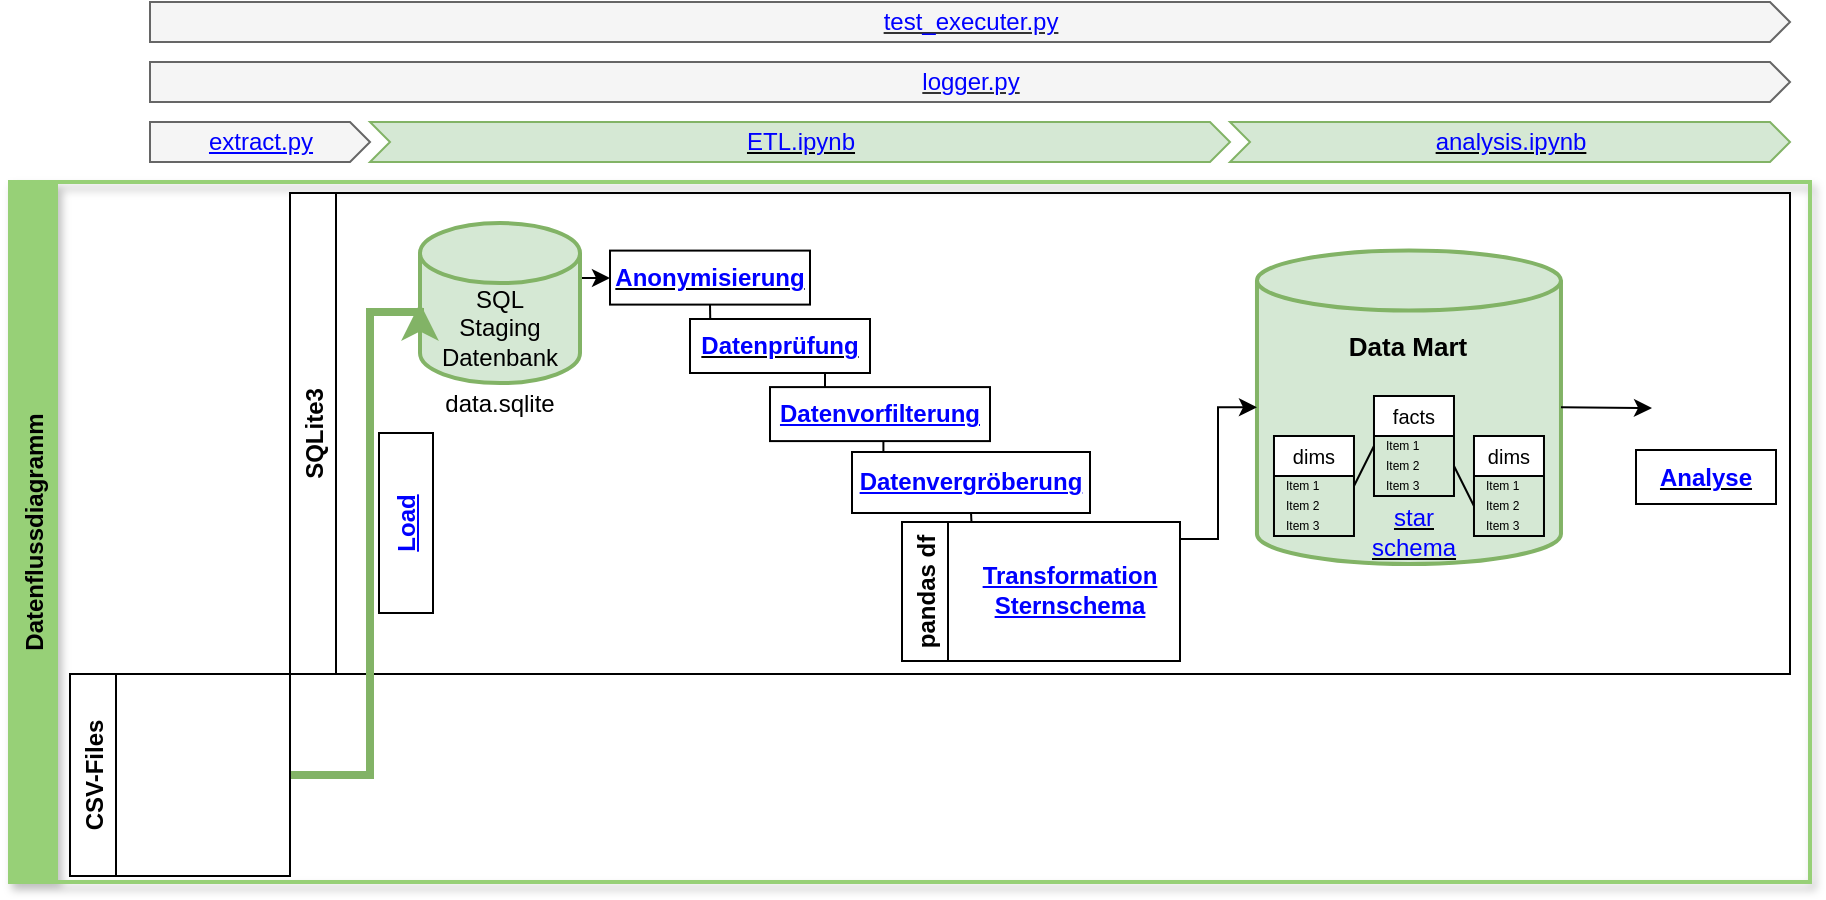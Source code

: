 <mxfile version="20.1.1" type="device"><diagram name="Page-1" id="c7488fd3-1785-93aa-aadb-54a6760d102a"><mxGraphModel dx="1038" dy="547" grid="1" gridSize="10" guides="1" tooltips="1" connect="1" arrows="1" fold="1" page="1" pageScale="1" pageWidth="1100" pageHeight="850" background="none" math="0" shadow="0"><root><mxCell id="0"/><mxCell id="1" parent="0"/><UserObject label="Datenflussdiagramm" id="xkVVOxBw_yeJyGsyUjNZ-36"><mxCell style="swimlane;horizontal=0;shadow=1;labelBackgroundColor=none;labelBorderColor=none;fontSize=12;fontColor=#000000;strokeColor=#97D077;strokeWidth=2;fillColor=#97D077;gradientColor=none;" parent="1" vertex="1"><mxGeometry x="50" y="660" width="900" height="350" as="geometry"/></mxCell></UserObject><UserObject label="SQLite3" link="https://github.com/Fuenfgeld/DMA2022DataProjectC/blob/main/src/analysis.ipynb" id="PFIuR6v0ovPzgkqPzc4s-4"><mxCell style="swimlane;horizontal=0;startSize=23;" parent="xkVVOxBw_yeJyGsyUjNZ-36" vertex="1"><mxGeometry x="140" y="5.5" width="750" height="240.5" as="geometry"/></mxCell></UserObject><mxCell id="Z-9TnousxGG4WOgWIYyv-4" style="edgeStyle=orthogonalEdgeStyle;rounded=0;orthogonalLoop=1;jettySize=auto;html=1;exitX=1;exitY=0;exitDx=0;exitDy=27.5;exitPerimeter=0;entryX=0;entryY=0.5;entryDx=0;entryDy=0;fontColor=#0000FF;" edge="1" parent="PFIuR6v0ovPzgkqPzc4s-4" source="fH8lq0TSA_9BYZk7DDAZ-1" target="xkVVOxBw_yeJyGsyUjNZ-43"><mxGeometry relative="1" as="geometry"/></mxCell><mxCell id="fH8lq0TSA_9BYZk7DDAZ-1" value="SQL&lt;br&gt;Staging&lt;br&gt;Datenbank" style="shape=cylinder3;whiteSpace=wrap;html=1;boundedLbl=1;backgroundOutline=1;size=15;strokeWidth=2;fillColor=#d5e8d4;strokeColor=#82b366;" parent="PFIuR6v0ovPzgkqPzc4s-4" vertex="1"><mxGeometry x="65" y="15.05" width="80" height="80" as="geometry"/></mxCell><mxCell id="Z-9TnousxGG4WOgWIYyv-5" style="edgeStyle=orthogonalEdgeStyle;rounded=0;orthogonalLoop=1;jettySize=auto;html=1;exitX=0.5;exitY=1;exitDx=0;exitDy=0;entryX=0.113;entryY=0.111;entryDx=0;entryDy=0;entryPerimeter=0;fontColor=#0000FF;endArrow=none;endFill=0;" edge="1" parent="PFIuR6v0ovPzgkqPzc4s-4" source="xkVVOxBw_yeJyGsyUjNZ-43" target="PFIuR6v0ovPzgkqPzc4s-8"><mxGeometry relative="1" as="geometry"/></mxCell><UserObject label="&lt;b&gt;&lt;u&gt;&lt;font color=&quot;#0000ff&quot;&gt;Anonymisierung&lt;/font&gt;&lt;/u&gt;&lt;br&gt;&lt;/b&gt;" link="https://github.com/Fuenfgeld/DMA2022DataProjectC/wiki/Datenvorverarbeitung#anonymisierung" id="xkVVOxBw_yeJyGsyUjNZ-43"><mxCell style="whiteSpace=wrap;html=1;strokeWidth=1;labelBorderColor=none;strokeColor=default;labelBackgroundColor=none;gradientColor=none;" parent="PFIuR6v0ovPzgkqPzc4s-4" vertex="1"><mxGeometry x="160" y="28.8" width="100" height="27" as="geometry"/></mxCell></UserObject><mxCell id="xkVVOxBw_yeJyGsyUjNZ-8" value="" style="shape=cylinder3;whiteSpace=wrap;html=1;boundedLbl=1;backgroundOutline=3;size=15;strokeColor=#82b366;fillColor=#d5e8d4;strokeWidth=2;align=center;" parent="PFIuR6v0ovPzgkqPzc4s-4" vertex="1"><mxGeometry x="483.49" y="28.8" width="152" height="156.7" as="geometry"/></mxCell><mxCell id="Z-9TnousxGG4WOgWIYyv-10" style="edgeStyle=orthogonalEdgeStyle;rounded=0;orthogonalLoop=1;jettySize=auto;html=1;exitX=0.75;exitY=1;exitDx=0;exitDy=0;entryX=0.25;entryY=0;entryDx=0;entryDy=0;fontColor=#0000FF;endArrow=none;endFill=0;" edge="1" parent="PFIuR6v0ovPzgkqPzc4s-4" source="PFIuR6v0ovPzgkqPzc4s-8" target="WWk708Z8lFxyfW0Tjglj-2"><mxGeometry relative="1" as="geometry"/></mxCell><UserObject label="&lt;b&gt;&lt;u&gt;&lt;font color=&quot;#0000ff&quot;&gt;Datenprüfung&lt;/font&gt;&lt;/u&gt;&lt;br&gt;&lt;/b&gt;" link="https://github.com/Fuenfgeld/DMA2022DataProjectC/wiki/Datenvorverarbeitung#datenpr%C3%BCfung" id="PFIuR6v0ovPzgkqPzc4s-8"><mxCell style="whiteSpace=wrap;html=1;strokeWidth=1;labelBorderColor=none;strokeColor=default;labelBackgroundColor=none;gradientColor=none;" parent="PFIuR6v0ovPzgkqPzc4s-4" vertex="1"><mxGeometry x="200" y="63.0" width="90" height="27" as="geometry"/></mxCell></UserObject><mxCell id="5ND1hd7ILfxyxebTAZks-1" value="facts" style="swimlane;fontStyle=0;childLayout=stackLayout;horizontal=1;startSize=20;horizontalStack=0;resizeParent=1;resizeParentMax=0;resizeLast=0;collapsible=1;marginBottom=0;fontSize=10;" parent="PFIuR6v0ovPzgkqPzc4s-4" vertex="1"><mxGeometry x="541.99" y="101.5" width="40" height="50" as="geometry"/></mxCell><mxCell id="5ND1hd7ILfxyxebTAZks-2" value="Item 1" style="text;strokeColor=none;fillColor=none;align=left;verticalAlign=middle;spacingLeft=4;spacingRight=4;overflow=hidden;points=[[0,0.5],[1,0.5]];portConstraint=eastwest;rotatable=0;fontSize=6;" parent="5ND1hd7ILfxyxebTAZks-1" vertex="1"><mxGeometry y="20" width="40" height="10" as="geometry"/></mxCell><mxCell id="5ND1hd7ILfxyxebTAZks-3" value="Item 2" style="text;strokeColor=none;fillColor=none;align=left;verticalAlign=middle;spacingLeft=4;spacingRight=4;overflow=hidden;points=[[0,0.5],[1,0.5]];portConstraint=eastwest;rotatable=0;fontSize=6;" parent="5ND1hd7ILfxyxebTAZks-1" vertex="1"><mxGeometry y="30" width="40" height="10" as="geometry"/></mxCell><mxCell id="5ND1hd7ILfxyxebTAZks-4" value="Item 3" style="text;strokeColor=none;fillColor=none;align=left;verticalAlign=middle;spacingLeft=4;spacingRight=4;overflow=hidden;points=[[0,0.5],[1,0.5]];portConstraint=eastwest;rotatable=0;fontSize=6;" parent="5ND1hd7ILfxyxebTAZks-1" vertex="1"><mxGeometry y="40" width="40" height="10" as="geometry"/></mxCell><mxCell id="5ND1hd7ILfxyxebTAZks-5" value="dims" style="swimlane;fontStyle=0;childLayout=stackLayout;horizontal=1;startSize=20;horizontalStack=0;resizeParent=1;resizeParentMax=0;resizeLast=0;collapsible=1;marginBottom=0;fontSize=10;" parent="PFIuR6v0ovPzgkqPzc4s-4" vertex="1"><mxGeometry x="591.99" y="121.5" width="35" height="50" as="geometry"/></mxCell><mxCell id="5ND1hd7ILfxyxebTAZks-6" value="Item 1" style="text;strokeColor=none;fillColor=none;align=left;verticalAlign=middle;spacingLeft=4;spacingRight=4;overflow=hidden;points=[[0,0.5],[1,0.5]];portConstraint=eastwest;rotatable=0;fontSize=6;" parent="5ND1hd7ILfxyxebTAZks-5" vertex="1"><mxGeometry y="20" width="35" height="10" as="geometry"/></mxCell><mxCell id="5ND1hd7ILfxyxebTAZks-7" value="Item 2" style="text;strokeColor=none;fillColor=none;align=left;verticalAlign=middle;spacingLeft=4;spacingRight=4;overflow=hidden;points=[[0,0.5],[1,0.5]];portConstraint=eastwest;rotatable=0;fontSize=6;" parent="5ND1hd7ILfxyxebTAZks-5" vertex="1"><mxGeometry y="30" width="35" height="10" as="geometry"/></mxCell><mxCell id="5ND1hd7ILfxyxebTAZks-8" value="Item 3" style="text;strokeColor=none;fillColor=none;align=left;verticalAlign=middle;spacingLeft=4;spacingRight=4;overflow=hidden;points=[[0,0.5],[1,0.5]];portConstraint=eastwest;rotatable=0;fontSize=6;" parent="5ND1hd7ILfxyxebTAZks-5" vertex="1"><mxGeometry y="40" width="35" height="10" as="geometry"/></mxCell><mxCell id="5ND1hd7ILfxyxebTAZks-9" value="dims" style="swimlane;fontStyle=0;childLayout=stackLayout;horizontal=1;startSize=20;horizontalStack=0;resizeParent=1;resizeParentMax=0;resizeLast=0;collapsible=1;marginBottom=0;fontSize=10;" parent="PFIuR6v0ovPzgkqPzc4s-4" vertex="1"><mxGeometry x="491.99" y="121.5" width="40" height="50" as="geometry"/></mxCell><mxCell id="5ND1hd7ILfxyxebTAZks-10" value="Item 1" style="text;strokeColor=none;fillColor=none;align=left;verticalAlign=middle;spacingLeft=4;spacingRight=4;overflow=hidden;points=[[0,0.5],[1,0.5]];portConstraint=eastwest;rotatable=0;fontSize=6;" parent="5ND1hd7ILfxyxebTAZks-9" vertex="1"><mxGeometry y="20" width="40" height="10" as="geometry"/></mxCell><mxCell id="5ND1hd7ILfxyxebTAZks-11" value="Item 2" style="text;strokeColor=none;fillColor=none;align=left;verticalAlign=middle;spacingLeft=4;spacingRight=4;overflow=hidden;points=[[0,0.5],[1,0.5]];portConstraint=eastwest;rotatable=0;fontSize=6;" parent="5ND1hd7ILfxyxebTAZks-9" vertex="1"><mxGeometry y="30" width="40" height="10" as="geometry"/></mxCell><mxCell id="5ND1hd7ILfxyxebTAZks-12" value="Item 3" style="text;strokeColor=none;fillColor=none;align=left;verticalAlign=middle;spacingLeft=4;spacingRight=4;overflow=hidden;points=[[0,0.5],[1,0.5]];portConstraint=eastwest;rotatable=0;fontSize=6;" parent="5ND1hd7ILfxyxebTAZks-9" vertex="1"><mxGeometry y="40" width="40" height="10" as="geometry"/></mxCell><mxCell id="5ND1hd7ILfxyxebTAZks-13" value="" style="endArrow=none;html=1;rounded=0;fontSize=6;exitX=1;exitY=0.5;exitDx=0;exitDy=0;entryX=0;entryY=0.5;entryDx=0;entryDy=0;" parent="PFIuR6v0ovPzgkqPzc4s-4" source="5ND1hd7ILfxyxebTAZks-9" target="5ND1hd7ILfxyxebTAZks-2" edge="1"><mxGeometry width="50" height="50" relative="1" as="geometry"><mxPoint x="591.99" y="151.5" as="sourcePoint"/><mxPoint x="641.99" y="101.5" as="targetPoint"/></mxGeometry></mxCell><mxCell id="5ND1hd7ILfxyxebTAZks-14" value="" style="endArrow=none;html=1;rounded=0;fontSize=6;entryX=0;entryY=0.5;entryDx=0;entryDy=0;exitX=1;exitY=0.5;exitDx=0;exitDy=0;" parent="PFIuR6v0ovPzgkqPzc4s-4" source="5ND1hd7ILfxyxebTAZks-3" target="5ND1hd7ILfxyxebTAZks-7" edge="1"><mxGeometry width="50" height="50" relative="1" as="geometry"><mxPoint x="591.99" y="151.5" as="sourcePoint"/><mxPoint x="641.99" y="101.5" as="targetPoint"/></mxGeometry></mxCell><mxCell id="5ND1hd7ILfxyxebTAZks-15" value="&lt;font style=&quot;font-size: 13px;&quot;&gt;&lt;b&gt;Data Mart&lt;/b&gt;&lt;/font&gt;" style="text;html=1;strokeColor=none;fillColor=none;align=center;verticalAlign=middle;whiteSpace=wrap;rounded=0;fontSize=10;" parent="PFIuR6v0ovPzgkqPzc4s-4" vertex="1"><mxGeometry x="483.49" y="61.5" width="152" height="30" as="geometry"/></mxCell><mxCell id="Z-9TnousxGG4WOgWIYyv-7" style="edgeStyle=orthogonalEdgeStyle;rounded=0;orthogonalLoop=1;jettySize=auto;html=1;exitX=0.5;exitY=1;exitDx=0;exitDy=0;entryX=0.25;entryY=0;entryDx=0;entryDy=0;fontColor=#0000FF;endArrow=none;endFill=0;" edge="1" parent="PFIuR6v0ovPzgkqPzc4s-4" source="uUQ6Lqgu7IrXjWPr7j8Y-1" target="YkNErlGE9aybnZ01sQq4-3"><mxGeometry relative="1" as="geometry"/></mxCell><UserObject label="&lt;b&gt;&lt;font color=&quot;#0000ff&quot;&gt;&lt;u&gt;Datenvergröberung&lt;/u&gt;&lt;/font&gt;&lt;br&gt;&lt;/b&gt;" link="https://github.com/Fuenfgeld/DMA2022DataProjectC/wiki/Datenvorverarbeitung#vergr%C3%B6berung-der-daten" id="uUQ6Lqgu7IrXjWPr7j8Y-1"><mxCell style="whiteSpace=wrap;html=1;strokeWidth=1;labelBorderColor=none;strokeColor=default;labelBackgroundColor=none;gradientColor=none;" parent="PFIuR6v0ovPzgkqPzc4s-4" vertex="1"><mxGeometry x="281" y="129.5" width="119" height="30.5" as="geometry"/></mxCell></UserObject><mxCell id="xkVVOxBw_yeJyGsyUjNZ-20" style="edgeStyle=none;rounded=0;orthogonalLoop=1;jettySize=auto;html=1;exitX=1;exitY=0.5;exitDx=0;exitDy=0;exitPerimeter=0;entryX=0;entryY=0.5;entryDx=0;entryDy=0;" parent="PFIuR6v0ovPzgkqPzc4s-4" source="xkVVOxBw_yeJyGsyUjNZ-8" target="xkVVOxBw_yeJyGsyUjNZ-28" edge="1"><mxGeometry relative="1" as="geometry"><mxPoint x="535.49" y="201.5" as="sourcePoint"/><mxPoint x="705" y="107.5" as="targetPoint"/></mxGeometry></mxCell><mxCell id="xkVVOxBw_yeJyGsyUjNZ-28" value="" style="shape=image;html=1;verticalAlign=top;verticalLabelPosition=bottom;labelBackgroundColor=#ffffff;imageAspect=0;aspect=fixed;image=https://cdn4.iconfinder.com/data/icons/online-marketing-hand-drawn-vol-2/52/graph__diagram__chart__analytics__analysis__business__growth-128.png;shadow=1;strokeColor=#0000FF;strokeWidth=2;fillColor=#99CCFF;" parent="PFIuR6v0ovPzgkqPzc4s-4" vertex="1"><mxGeometry x="681" y="80.5" width="54" height="54" as="geometry"/></mxCell><mxCell id="YkNErlGE9aybnZ01sQq4-17" value="data.sqlite" style="text;html=1;strokeColor=none;fillColor=none;align=center;verticalAlign=middle;whiteSpace=wrap;rounded=0;" parent="PFIuR6v0ovPzgkqPzc4s-4" vertex="1"><mxGeometry x="75" y="90.5" width="60" height="30" as="geometry"/></mxCell><mxCell id="YkNErlGE9aybnZ01sQq4-32" style="edgeStyle=orthogonalEdgeStyle;rounded=0;orthogonalLoop=1;jettySize=auto;html=1;exitX=1;exitY=0.5;exitDx=0;exitDy=0;entryX=0;entryY=0.5;entryDx=0;entryDy=0;entryPerimeter=0;strokeWidth=1;" parent="PFIuR6v0ovPzgkqPzc4s-4" source="YkNErlGE9aybnZ01sQq4-3" target="xkVVOxBw_yeJyGsyUjNZ-8" edge="1"><mxGeometry relative="1" as="geometry"><Array as="points"><mxPoint x="464" y="173"/><mxPoint x="464" y="107"/></Array></mxGeometry></mxCell><UserObject label="pandas df" link="https://github.com/Fuenfgeld/DMA2022DataProjectC/wiki/Mappingtabellen#mappingtabellen-sternschema" id="YkNErlGE9aybnZ01sQq4-3"><mxCell style="swimlane;horizontal=0;labelBorderColor=none;strokeColor=default;fillColor=default;" parent="PFIuR6v0ovPzgkqPzc4s-4" vertex="1"><mxGeometry x="306" y="164.5" width="139" height="69.5" as="geometry"/></mxCell></UserObject><mxCell id="xkVVOxBw_yeJyGsyUjNZ-44" value="&lt;b&gt;&lt;font color=&quot;#0000ff&quot;&gt;&lt;u&gt;Transformation Sternschema&lt;/u&gt;&lt;/font&gt;&lt;br&gt;&lt;/b&gt;" style="whiteSpace=wrap;html=1;strokeWidth=2;labelBorderColor=none;strokeColor=none;labelBackgroundColor=none;gradientColor=none;" parent="YkNErlGE9aybnZ01sQq4-3" vertex="1"><mxGeometry x="39" y="15.3" width="90" height="37.45" as="geometry"/></mxCell><UserObject label="&lt;b&gt;&lt;font color=&quot;#0000ff&quot;&gt;&lt;u&gt;Load&lt;/u&gt;&lt;/font&gt;&lt;br&gt;&lt;/b&gt;" link="https://nbviewer.org/github/Fuenfgeld/DMA2022DataProjectC/blob/main/src/ETL.ipynb#Daten-in-Datenbank-laden" id="WWk708Z8lFxyfW0Tjglj-1"><mxCell style="whiteSpace=wrap;html=1;strokeWidth=1;labelBorderColor=none;strokeColor=default;labelBackgroundColor=none;gradientColor=none;rotation=-90;" parent="PFIuR6v0ovPzgkqPzc4s-4" vertex="1"><mxGeometry x="13" y="151.5" width="90" height="27" as="geometry"/></mxCell></UserObject><mxCell id="Z-9TnousxGG4WOgWIYyv-6" style="edgeStyle=orthogonalEdgeStyle;rounded=0;orthogonalLoop=1;jettySize=auto;html=1;exitX=0.5;exitY=1;exitDx=0;exitDy=0;entryX=0.132;entryY=-0.003;entryDx=0;entryDy=0;entryPerimeter=0;fontColor=#0000FF;endArrow=none;endFill=0;" edge="1" parent="PFIuR6v0ovPzgkqPzc4s-4" source="WWk708Z8lFxyfW0Tjglj-2" target="uUQ6Lqgu7IrXjWPr7j8Y-1"><mxGeometry relative="1" as="geometry"><Array as="points"><mxPoint x="297" y="124"/></Array></mxGeometry></mxCell><UserObject label="&lt;b&gt;&lt;font color=&quot;#0000ff&quot;&gt;&lt;u&gt;Datenvorfilterung&lt;/u&gt;&lt;/font&gt;&lt;br&gt;&lt;/b&gt;" link="https://github.com/Fuenfgeld/DMA2022DataProjectC/wiki/Mappingtabellen#schritt-vorfilterung" id="WWk708Z8lFxyfW0Tjglj-2"><mxCell style="whiteSpace=wrap;html=1;strokeWidth=1;labelBorderColor=none;strokeColor=default;labelBackgroundColor=none;gradientColor=none;" parent="PFIuR6v0ovPzgkqPzc4s-4" vertex="1"><mxGeometry x="240" y="97.05" width="110" height="27" as="geometry"/></mxCell></UserObject><UserObject label="&lt;b&gt;&lt;u&gt;&lt;font color=&quot;#0000ff&quot;&gt;Analyse&lt;/font&gt;&lt;/u&gt;&lt;br&gt;&lt;/b&gt;" link="https://github.com/Fuenfgeld/DMA2022DataProjectC/wiki/Analyse" id="Z-9TnousxGG4WOgWIYyv-11"><mxCell style="whiteSpace=wrap;html=1;strokeWidth=1;labelBorderColor=none;strokeColor=default;labelBackgroundColor=none;gradientColor=none;" vertex="1" parent="PFIuR6v0ovPzgkqPzc4s-4"><mxGeometry x="673" y="128.5" width="70" height="27" as="geometry"/></mxCell></UserObject><UserObject label="&lt;u&gt;&lt;font color=&quot;#0000ff&quot;&gt;star schema&lt;/font&gt;&lt;/u&gt;" link="https://github.com/Fuenfgeld/DMA2022DataProjectC/wiki/Datenschema" id="Z-9TnousxGG4WOgWIYyv-12"><mxCell style="text;html=1;strokeColor=none;fillColor=none;align=center;verticalAlign=middle;whiteSpace=wrap;rounded=0;" vertex="1" parent="PFIuR6v0ovPzgkqPzc4s-4"><mxGeometry x="531.99" y="154.5" width="60" height="30" as="geometry"/></mxCell></UserObject><mxCell id="YkNErlGE9aybnZ01sQq4-19" style="edgeStyle=orthogonalEdgeStyle;rounded=0;orthogonalLoop=1;jettySize=auto;html=1;exitX=1;exitY=0.5;exitDx=0;exitDy=0;entryX=0;entryY=0.5;entryDx=0;entryDy=0;entryPerimeter=0;strokeWidth=4;fillColor=#d5e8d4;strokeColor=#82b366;" parent="1" source="PFIuR6v0ovPzgkqPzc4s-3" target="fH8lq0TSA_9BYZk7DDAZ-1" edge="1"><mxGeometry relative="1" as="geometry"><Array as="points"><mxPoint x="230" y="957"/><mxPoint x="230" y="725"/></Array></mxGeometry></mxCell><UserObject label="CSV-Files" link="https://github.com/Fuenfgeld/DMA2022DataProjectC/tree/main/data" id="PFIuR6v0ovPzgkqPzc4s-3"><mxCell style="swimlane;horizontal=0;labelBorderColor=none;strokeColor=default;fillColor=default;" parent="1" vertex="1"><mxGeometry x="80" y="906" width="110" height="101" as="geometry"/></mxCell></UserObject><mxCell id="fH8lq0TSA_9BYZk7DDAZ-3" value="" style="shape=image;html=1;verticalAlign=top;verticalLabelPosition=bottom;labelBackgroundColor=#ffffff;imageAspect=0;aspect=fixed;image=https://cdn1.iconfinder.com/data/icons/bootstrap-vol-3/16/filetype-csv-128.png" parent="PFIuR6v0ovPzgkqPzc4s-3" vertex="1"><mxGeometry x="40.0" y="27.5" width="48" height="48" as="geometry"/></mxCell><mxCell id="fH8lq0TSA_9BYZk7DDAZ-5" value="" style="shape=image;html=1;verticalAlign=top;verticalLabelPosition=bottom;labelBackgroundColor=#ffffff;imageAspect=0;aspect=fixed;image=https://cdn1.iconfinder.com/data/icons/bootstrap-vol-3/16/filetype-csv-128.png" parent="PFIuR6v0ovPzgkqPzc4s-3" vertex="1"><mxGeometry x="30" y="45.3" width="46.2" height="46.2" as="geometry"/></mxCell><mxCell id="fH8lq0TSA_9BYZk7DDAZ-7" value="" style="shape=image;html=1;verticalAlign=top;verticalLabelPosition=bottom;labelBackgroundColor=#97D077;imageAspect=0;aspect=fixed;image=https://cdn1.iconfinder.com/data/icons/bootstrap-vol-3/16/filetype-csv-128.png;fontColor=#000000;imageBorder=none;imageBackground=default;sketch=0;" parent="PFIuR6v0ovPzgkqPzc4s-3" vertex="1"><mxGeometry x="52.4" y="9.5" width="48" height="48" as="geometry"/></mxCell><UserObject label="&lt;u&gt;&lt;font color=&quot;#0000ff&quot;&gt;ETL.ipynb&lt;/font&gt;&lt;/u&gt;" link="https://github.com/Fuenfgeld/DMA2022DataProjectC/blob/main/src/ETL.ipynb" id="YkNErlGE9aybnZ01sQq4-8"><mxCell style="html=1;shadow=0;dashed=0;align=center;verticalAlign=middle;shape=mxgraph.arrows2.arrow;dy=0;dx=10;notch=10;fillColor=#d5e8d4;strokeColor=#82b366;" parent="1" vertex="1"><mxGeometry x="230" y="630" width="430" height="20" as="geometry"/></mxCell></UserObject><UserObject label="&lt;font color=&quot;#0000ff&quot;&gt;&lt;u&gt;extract.py&lt;/u&gt;&lt;/font&gt;" link="https://github.com/Fuenfgeld/DMA2022DataProjectC/blob/main/src/extract.py" id="YkNErlGE9aybnZ01sQq4-9"><mxCell style="html=1;shadow=0;dashed=0;align=center;verticalAlign=middle;shape=mxgraph.arrows2.arrow;dy=0;dx=10;notch=0;fillColor=#f5f5f5;fontColor=#333333;strokeColor=#666666;" parent="1" vertex="1"><mxGeometry x="120" y="630" width="110" height="20" as="geometry"/></mxCell></UserObject><UserObject label="&lt;u&gt;&lt;font color=&quot;#0000ff&quot;&gt;analysis.ipynb&lt;/font&gt;&lt;/u&gt;" link="https://github.com/Fuenfgeld/DMA2022DataProjectC/blob/main/src/analysis.ipynb" id="YkNErlGE9aybnZ01sQq4-15"><mxCell style="html=1;shadow=0;dashed=0;align=center;verticalAlign=middle;shape=mxgraph.arrows2.arrow;dy=0;dx=10;notch=10;fillColor=#d5e8d4;strokeColor=#82b366;" parent="1" vertex="1"><mxGeometry x="660" y="630" width="280" height="20" as="geometry"/></mxCell></UserObject><UserObject label="&lt;u&gt;&lt;font color=&quot;#0000ff&quot;&gt;logger.py&lt;/font&gt;&lt;/u&gt;" link="https://github.com/Fuenfgeld/DMA2022DataProjectC/blob/main/src/logger.py" id="YkNErlGE9aybnZ01sQq4-36"><mxCell style="html=1;shadow=0;dashed=0;align=center;verticalAlign=middle;shape=mxgraph.arrows2.arrow;dy=0;dx=10;notch=0;fillColor=#f5f5f5;fontColor=#333333;strokeColor=#666666;" parent="1" vertex="1"><mxGeometry x="120" y="600" width="820" height="20" as="geometry"/></mxCell></UserObject><UserObject label="&lt;u&gt;&lt;font color=&quot;#0000ff&quot;&gt;test_executer.py&lt;/font&gt;&lt;/u&gt;" link="https://github.com/Fuenfgeld/DMA2022DataProjectC/blob/main/src/test_executer.py" id="YkNErlGE9aybnZ01sQq4-37"><mxCell style="html=1;shadow=0;dashed=0;align=center;verticalAlign=middle;shape=mxgraph.arrows2.arrow;dy=0;dx=10;notch=0;fillColor=#f5f5f5;fontColor=#333333;strokeColor=#666666;" parent="1" vertex="1"><mxGeometry x="120" y="570" width="820" height="20" as="geometry"/></mxCell></UserObject></root></mxGraphModel></diagram></mxfile>